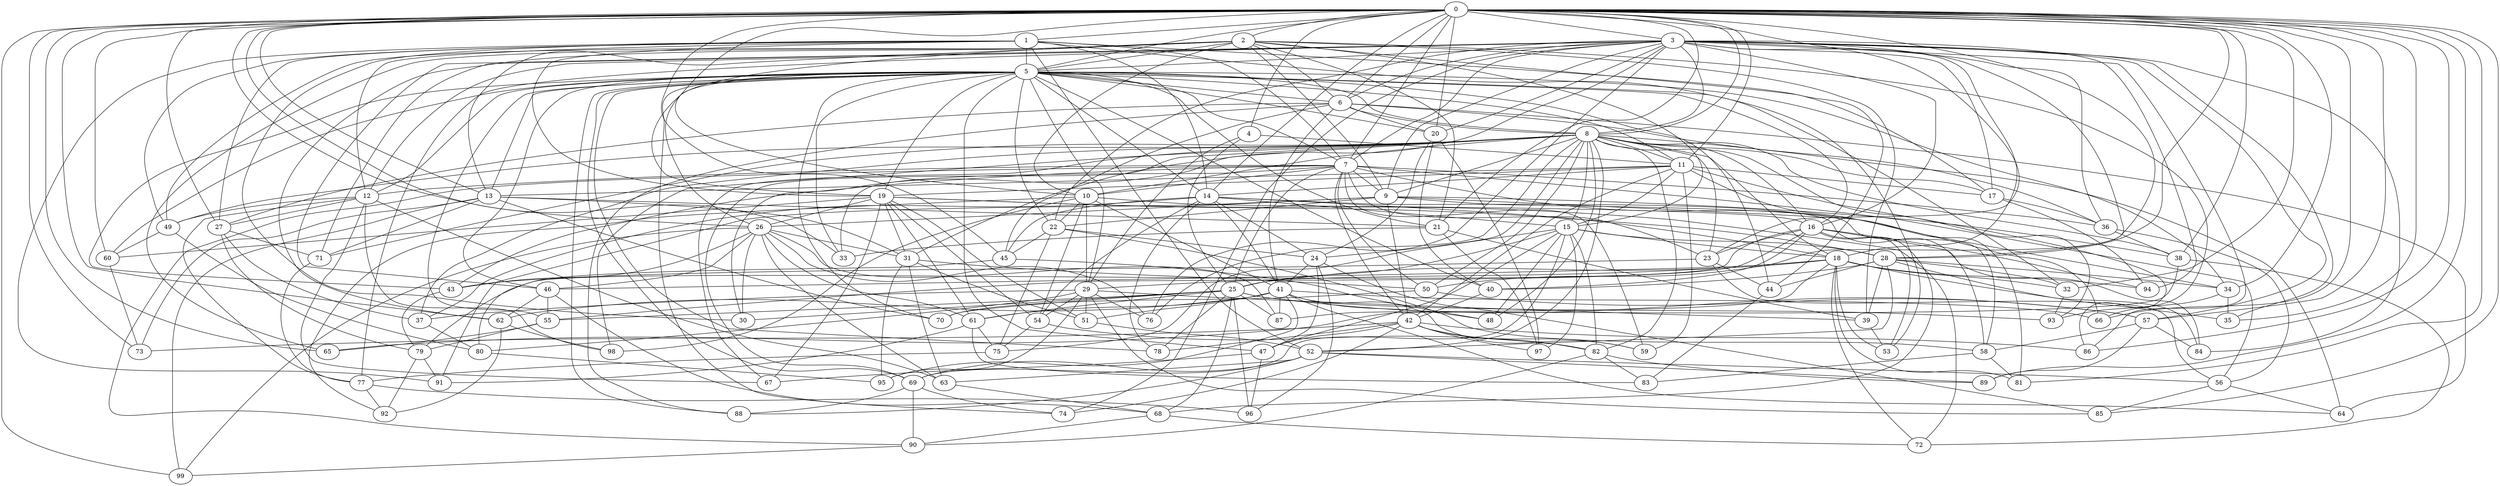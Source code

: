 strict graph "" {
	0	[w=-13];
	1	[w=-10];
	0 -- 1	[w=-15];
	2	[w=7];
	0 -- 2	[w=-2];
	3	[w=-8];
	0 -- 3	[w=-4];
	4	[w=-6];
	0 -- 4	[w=5];
	5	[w=9];
	0 -- 5	[w=3];
	6	[w=-4];
	0 -- 6	[w=11];
	7	[w=-3];
	0 -- 7	[w=11];
	8	[w=-2];
	0 -- 8	[w=10];
	10	[w=-9];
	0 -- 10	[w=8];
	11	[w=7];
	0 -- 11	[w=8];
	13	[w=-9];
	0 -- 13	[w=-6];
	14	[w=-8];
	0 -- 14	[w=-16];
	20	[w=6];
	0 -- 20	[w=12];
	21	[w=2];
	0 -- 21	[w=-8];
	23	[w=-4];
	0 -- 23	[w=7];
	26	[w=-11];
	0 -- 26	[w=15];
	27	[w=-8];
	0 -- 27	[w=-4];
	28	[w=-9];
	0 -- 28	[w=-13];
	32	[w=-15];
	0 -- 32	[w=-4];
	33	[w=-5];
	0 -- 33	[w=9];
	34	[w=12];
	0 -- 34	[w=10];
	35	[w=-13];
	0 -- 35	[w=-16];
	38	[w=2];
	0 -- 38	[w=7];
	45	[w=-5];
	0 -- 45	[w=-3];
	50	[w=16];
	0 -- 50	[w=8];
	57	[w=-9];
	0 -- 57	[w=-15];
	60	[w=4];
	0 -- 60	[w=8];
	62	[w=11];
	0 -- 62	[w=-4];
	65	[w=-14];
	0 -- 65	[w=-12];
	66	[w=-3];
	0 -- 66	[w=2];
	73	[w=-7];
	0 -- 73	[w=13];
	81	[w=5];
	0 -- 81	[w=-13];
	85	[w=-3];
	0 -- 85	[w=-3];
	86	[w=13];
	0 -- 86	[w=-3];
	89	[w=-3];
	0 -- 89	[w=-11];
	99	[w=-2];
	0 -- 99	[w=9];
	1 -- 5	[w=-7];
	1 -- 7	[w=-11];
	12	[w=-15];
	1 -- 12	[w=13];
	1 -- 14	[w=-4];
	17	[w=2];
	1 -- 17	[w=4];
	19	[w=2];
	1 -- 19	[w=-10];
	1 -- 27	[w=-8];
	30	[w=12];
	1 -- 30	[w=-15];
	49	[w=-11];
	1 -- 49	[w=-13];
	52	[w=15];
	1 -- 52	[w=4];
	53	[w=-5];
	1 -- 53	[w=-4];
	91	[w=10];
	1 -- 91	[w=-15];
	2 -- 5	[w=-3];
	2 -- 6	[w=-5];
	9	[w=8];
	2 -- 9	[w=7];
	2 -- 10	[w=-11];
	2 -- 13	[w=4];
	15	[w=15];
	2 -- 15	[w=6];
	2 -- 19	[w=12];
	2 -- 21	[w=9];
	39	[w=6];
	2 -- 39	[w=16];
	44	[w=4];
	2 -- 44	[w=3];
	2 -- 49	[w=6];
	2 -- 62	[w=9];
	2 -- 65	[w=-14];
	93	[w=-13];
	2 -- 93	[w=14];
	3 -- 5	[w=-11];
	3 -- 6	[w=4];
	3 -- 7	[w=5];
	3 -- 8	[w=11];
	3 -- 9	[w=-4];
	3 -- 12	[w=10];
	16	[w=-13];
	3 -- 16	[w=-9];
	3 -- 17	[w=8];
	18	[w=-2];
	3 -- 18	[w=2];
	3 -- 20	[w=-11];
	22	[w=2];
	3 -- 22	[w=-14];
	3 -- 28	[w=6];
	31	[w=-10];
	3 -- 31	[w=-16];
	3 -- 35	[w=15];
	36	[w=-6];
	3 -- 36	[w=16];
	46	[w=12];
	3 -- 46	[w=14];
	3 -- 57	[w=13];
	71	[w=4];
	3 -- 71	[w=-12];
	74	[w=15];
	3 -- 74	[w=-7];
	76	[w=6];
	3 -- 76	[w=14];
	77	[w=-3];
	3 -- 77	[w=10];
	84	[w=13];
	3 -- 84	[w=-9];
	3 -- 86	[w=-9];
	94	[w=-2];
	3 -- 94	[w=-12];
	4 -- 11	[w=12];
	25	[w=-3];
	4 -- 25	[w=-7];
	29	[w=-7];
	4 -- 29	[w=8];
	5 -- 6	[w=12];
	5 -- 7	[w=10];
	5 -- 8	[w=14];
	5 -- 11	[w=-9];
	5 -- 12	[w=3];
	5 -- 13	[w=-14];
	5 -- 14	[w=-3];
	5 -- 16	[w=15];
	5 -- 19	[w=4];
	5 -- 20	[w=14];
	5 -- 21	[w=6];
	5 -- 22	[w=-7];
	5 -- 26	[w=15];
	5 -- 29	[w=7];
	5 -- 32	[w=-3];
	5 -- 33	[w=-16];
	5 -- 34	[w=-10];
	40	[w=-12];
	5 -- 40	[w=-10];
	43	[w=-8];
	5 -- 43	[w=-8];
	5 -- 44	[w=3];
	5 -- 46	[w=6];
	47	[w=6];
	5 -- 47	[w=12];
	55	[w=-7];
	5 -- 55	[w=-16];
	5 -- 60	[w=-7];
	69	[w=6];
	5 -- 69	[w=3];
	70	[w=12];
	5 -- 70	[w=10];
	5 -- 74	[w=11];
	78	[w=16];
	5 -- 78	[w=-15];
	88	[w=9];
	5 -- 88	[w=-8];
	6 -- 8	[w=-11];
	6 -- 20	[w=-10];
	6 -- 27	[w=9];
	6 -- 36	[w=13];
	41	[w=4];
	6 -- 41	[w=16];
	6 -- 45	[w=-13];
	64	[w=-2];
	6 -- 64	[w=14];
	6 -- 88	[w=11];
	7 -- 9	[w=12];
	7 -- 10	[w=3];
	7 -- 12	[w=14];
	7 -- 23	[w=-7];
	7 -- 25	[w=4];
	7 -- 33	[w=-10];
	7 -- 36	[w=14];
	42	[w=-7];
	7 -- 42	[w=6];
	7 -- 43	[w=15];
	7 -- 50	[w=6];
	56	[w=8];
	7 -- 56	[w=3];
	59	[w=7];
	7 -- 59	[w=10];
	7 -- 66	[w=14];
	90	[w=-9];
	7 -- 90	[w=-8];
	8 -- 9	[w=-16];
	8 -- 10	[w=6];
	8 -- 11	[w=-13];
	8 -- 15	[w=3];
	8 -- 16	[w=5];
	8 -- 17	[w=15];
	8 -- 18	[w=13];
	8 -- 23	[w=10];
	24	[w=-5];
	8 -- 24	[w=-7];
	8 -- 30	[w=10];
	37	[w=9];
	8 -- 37	[w=15];
	8 -- 38	[w=7];
	48	[w=3];
	8 -- 48	[w=-7];
	8 -- 49	[w=8];
	8 -- 50	[w=14];
	8 -- 52	[w=5];
	8 -- 64	[w=-16];
	67	[w=-4];
	8 -- 67	[w=14];
	8 -- 69	[w=-15];
	8 -- 71	[w=-7];
	8 -- 76	[w=15];
	82	[w=4];
	8 -- 82	[w=-11];
	8 -- 93	[w=9];
	98	[w=-6];
	8 -- 98	[w=-11];
	9 -- 22	[w=9];
	9 -- 26	[w=14];
	9 -- 34	[w=16];
	9 -- 38	[w=11];
	9 -- 42	[w=3];
	58	[w=5];
	9 -- 58	[w=6];
	9 -- 91	[w=13];
	10 -- 16	[w=8];
	10 -- 22	[w=10];
	10 -- 29	[w=9];
	10 -- 41	[w=-2];
	54	[w=3];
	10 -- 54	[w=7];
	92	[w=2];
	10 -- 92	[w=-12];
	10 -- 98	[w=15];
	11 -- 13	[w=12];
	11 -- 14	[w=15];
	11 -- 15	[w=16];
	11 -- 17	[w=4];
	11 -- 19	[w=8];
	11 -- 42	[w=-8];
	11 -- 59	[w=3];
	11 -- 81	[w=-9];
	11 -- 86	[w=16];
	12 -- 27	[w=-3];
	12 -- 49	[w=-9];
	63	[w=7];
	12 -- 63	[w=-2];
	12 -- 67	[w=-10];
	12 -- 77	[w=-5];
	12 -- 98	[w=13];
	13 -- 21	[w=10];
	13 -- 31	[w=-9];
	13 -- 70	[w=9];
	13 -- 71	[w=7];
	13 -- 73	[w=-2];
	13 -- 99	[w=7];
	14 -- 15	[w=-10];
	14 -- 18	[w=4];
	14 -- 24	[w=-9];
	14 -- 37	[w=16];
	14 -- 41	[w=4];
	14 -- 45	[w=-15];
	14 -- 54	[w=5];
	14 -- 58	[w=-9];
	14 -- 78	[w=11];
	15 -- 18	[w=-9];
	15 -- 25	[w=3];
	15 -- 28	[w=-6];
	15 -- 47	[w=6];
	15 -- 48	[w=14];
	15 -- 69	[w=11];
	75	[w=-9];
	15 -- 75	[w=6];
	15 -- 82	[w=-5];
	97	[w=-10];
	15 -- 97	[w=13];
	16 -- 23	[w=12];
	16 -- 40	[w=8];
	16 -- 53	[w=3];
	16 -- 55	[w=7];
	68	[w=-7];
	16 -- 68	[w=-14];
	79	[w=11];
	16 -- 79	[w=16];
	16 -- 84	[w=15];
	16 -- 94	[w=10];
	17 -- 36	[w=5];
	17 -- 94	[w=-4];
	18 -- 25	[w=-8];
	18 -- 29	[w=-9];
	18 -- 32	[w=-7];
	18 -- 35	[w=-14];
	18 -- 46	[w=-11];
	18 -- 53	[w=4];
	72	[w=9];
	18 -- 72	[w=4];
	18 -- 81	[w=-3];
	87	[w=-15];
	18 -- 87	[w=-3];
	18 -- 94	[w=-11];
	19 -- 26	[w=-11];
	19 -- 28	[w=-15];
	19 -- 31	[w=-13];
	51	[w=2];
	19 -- 51	[w=16];
	19 -- 54	[w=6];
	19 -- 60	[w=14];
	61	[w=-8];
	19 -- 61	[w=-6];
	19 -- 67	[w=-7];
	19 -- 72	[w=-14];
	20 -- 24	[w=-2];
	20 -- 40	[w=5];
	20 -- 97	[w=3];
	21 -- 33	[w=7];
	21 -- 39	[w=15];
	21 -- 97	[w=5];
	22 -- 24	[w=-16];
	22 -- 45	[w=11];
	22 -- 58	[w=-12];
	22 -- 75	[w=11];
	23 -- 43	[w=3];
	23 -- 44	[w=7];
	23 -- 56	[w=3];
	24 -- 41	[w=-10];
	24 -- 47	[w=-10];
	24 -- 85	[w=-15];
	96	[w=-5];
	24 -- 96	[w=-2];
	25 -- 30	[w=-12];
	25 -- 55	[w=-7];
	25 -- 57	[w=2];
	25 -- 61	[w=15];
	25 -- 68	[w=-13];
	25 -- 70	[w=-13];
	25 -- 78	[w=-7];
	25 -- 87	[w=-7];
	25 -- 93	[w=6];
	25 -- 96	[w=12];
	26 -- 30	[w=6];
	26 -- 31	[w=11];
	26 -- 43	[w=-8];
	26 -- 46	[w=3];
	26 -- 61	[w=-5];
	26 -- 63	[w=12];
	26 -- 76	[w=-16];
	26 -- 87	[w=-15];
	26 -- 99	[w=-7];
	27 -- 37	[w=9];
	27 -- 71	[w=-3];
	27 -- 79	[w=13];
	28 -- 32	[w=-4];
	28 -- 34	[w=-11];
	28 -- 39	[w=-10];
	28 -- 40	[w=5];
	28 -- 44	[w=16];
	28 -- 52	[w=11];
	28 -- 84	[w=-9];
	29 -- 37	[w=-5];
	29 -- 39	[w=-7];
	29 -- 51	[w=5];
	29 -- 54	[w=13];
	29 -- 76	[w=-16];
	80	[w=4];
	29 -- 80	[w=16];
	29 -- 85	[w=8];
	95	[w=-3];
	29 -- 95	[w=-3];
	31 -- 50	[w=13];
	31 -- 51	[w=7];
	31 -- 63	[w=-10];
	31 -- 95	[w=-11];
	32 -- 93	[w=-14];
	34 -- 35	[w=-15];
	34 -- 66	[w=7];
	36 -- 38	[w=16];
	36 -- 56	[w=12];
	37 -- 80	[w=9];
	38 -- 65	[w=5];
	38 -- 72	[w=3];
	39 -- 53	[w=6];
	40 -- 42	[w=4];
	41 -- 48	[w=-15];
	41 -- 51	[w=-5];
	41 -- 59	[w=-6];
	41 -- 61	[w=3];
	41 -- 62	[w=7];
	41 -- 64	[w=11];
	41 -- 66	[w=11];
	41 -- 87	[w=6];
	41 -- 95	[w=15];
	42 -- 47	[w=3];
	42 -- 59	[w=-13];
	42 -- 73	[w=10];
	42 -- 74	[w=-12];
	42 -- 78	[w=6];
	42 -- 82	[w=6];
	42 -- 86	[w=-11];
	42 -- 97	[w=-8];
	43 -- 79	[w=-2];
	83	[w=9];
	44 -- 83	[w=5];
	45 -- 48	[w=-3];
	45 -- 80	[w=-10];
	46 -- 55	[w=-13];
	46 -- 62	[w=-4];
	46 -- 68	[w=14];
	47 -- 67	[w=16];
	47 -- 96	[w=-12];
	49 -- 60	[w=9];
	49 -- 80	[w=-8];
	50 -- 57	[w=2];
	50 -- 70	[w=-11];
	51 -- 52	[w=6];
	52 -- 56	[w=11];
	52 -- 63	[w=10];
	52 -- 69	[w=7];
	52 -- 88	[w=9];
	52 -- 89	[w=7];
	54 -- 75	[w=9];
	54 -- 82	[w=16];
	55 -- 65	[w=14];
	55 -- 79	[w=-10];
	56 -- 64	[w=5];
	56 -- 85	[w=3];
	57 -- 58	[w=-4];
	57 -- 84	[w=-4];
	57 -- 89	[w=-6];
	58 -- 81	[w=8];
	58 -- 83	[w=7];
	60 -- 73	[w=-6];
	61 -- 75	[w=-2];
	61 -- 83	[w=-5];
	61 -- 91	[w=-9];
	62 -- 92	[w=-14];
	62 -- 98	[w=-14];
	63 -- 68	[w=-11];
	68 -- 72	[w=4];
	68 -- 90	[w=3];
	69 -- 74	[w=4];
	69 -- 88	[w=-14];
	69 -- 90	[w=11];
	71 -- 77	[w=2];
	75 -- 77	[w=-8];
	77 -- 92	[w=-10];
	77 -- 96	[w=4];
	79 -- 91	[w=6];
	79 -- 92	[w=8];
	80 -- 95	[w=-12];
	82 -- 83	[w=-4];
	82 -- 89	[w=-6];
	82 -- 90	[w=-10];
	90 -- 99	[w=-2];
}
